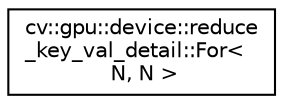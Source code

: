 digraph "Graphical Class Hierarchy"
{
 // LATEX_PDF_SIZE
  edge [fontname="Helvetica",fontsize="10",labelfontname="Helvetica",labelfontsize="10"];
  node [fontname="Helvetica",fontsize="10",shape=record];
  rankdir="LR";
  Node0 [label="cv::gpu::device::reduce\l_key_val_detail::For\<\l N, N \>",height=0.2,width=0.4,color="black", fillcolor="white", style="filled",URL="$structcv_1_1gpu_1_1device_1_1reduce__key__val__detail_1_1_for_3_01_n_00_01_n_01_4.html",tooltip=" "];
}
